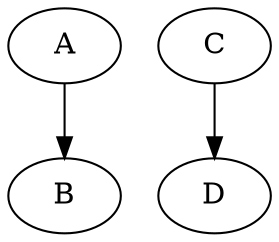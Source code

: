 /* Test for same rank constraint */
digraph {
    B [rank=same_1]
    C [rank=same_1]
    A -> B
    C -> D
}
